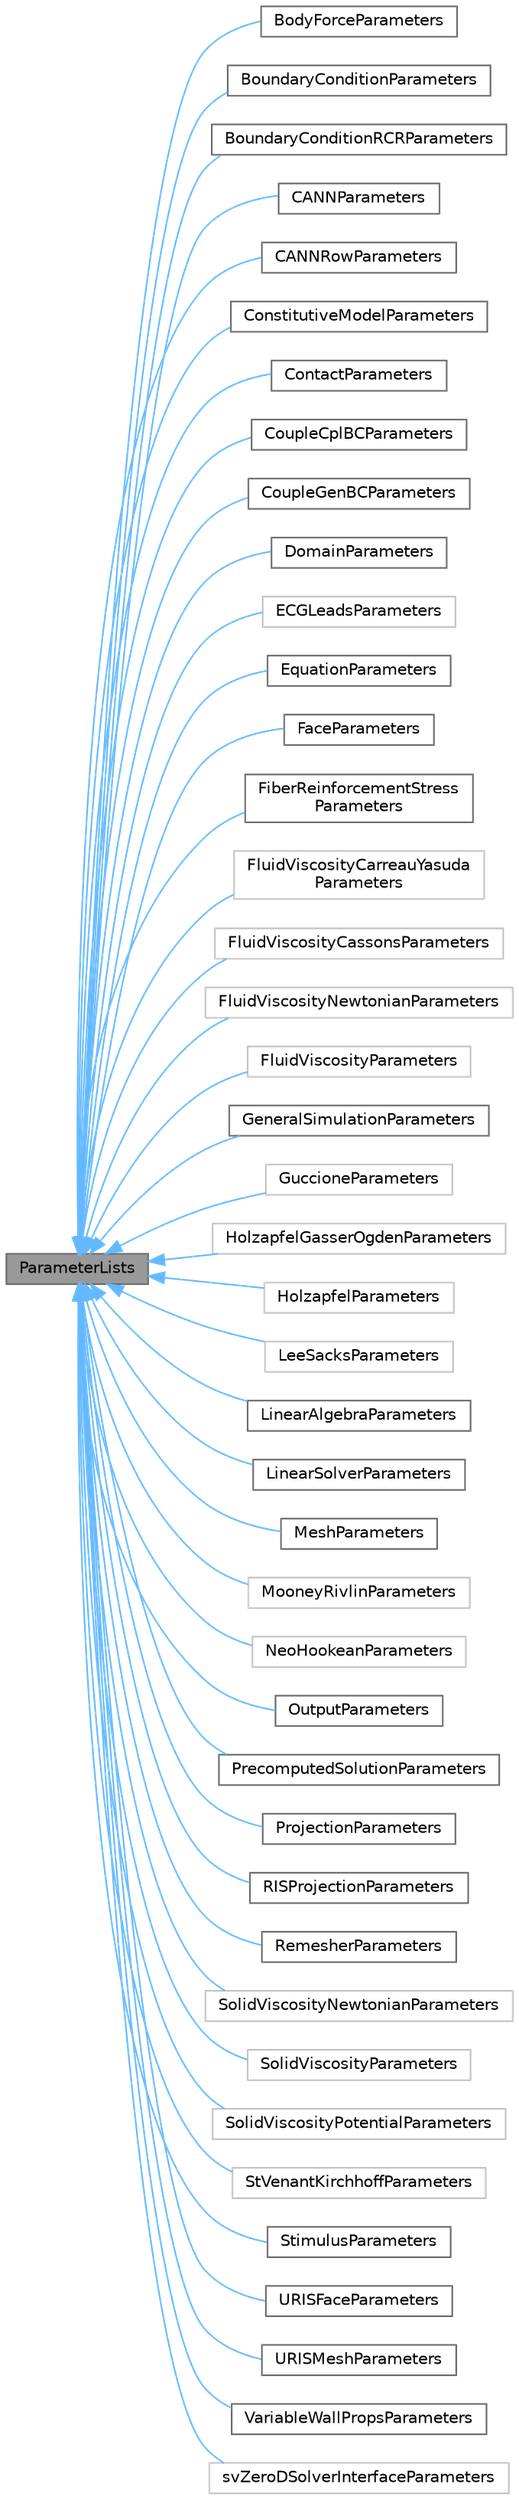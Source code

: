 digraph "ParameterLists"
{
 // LATEX_PDF_SIZE
  bgcolor="transparent";
  edge [fontname=Helvetica,fontsize=10,labelfontname=Helvetica,labelfontsize=10];
  node [fontname=Helvetica,fontsize=10,shape=box,height=0.2,width=0.4];
  rankdir="LR";
  Node1 [id="Node000001",label="ParameterLists",height=0.2,width=0.4,color="gray40", fillcolor="grey60", style="filled", fontcolor="black",tooltip="Defines parameter name and value, and stores them in maps for settng values from XML."];
  Node1 -> Node2 [id="edge1_Node000001_Node000002",dir="back",color="steelblue1",style="solid",tooltip=" "];
  Node2 [id="Node000002",label="BodyForceParameters",height=0.2,width=0.4,color="gray40", fillcolor="white", style="filled",URL="$class_body_force_parameters.html",tooltip="Body force over a mesh using the \"Add_BF\" command."];
  Node1 -> Node3 [id="edge2_Node000001_Node000003",dir="back",color="steelblue1",style="solid",tooltip=" "];
  Node3 [id="Node000003",label="BoundaryConditionParameters",height=0.2,width=0.4,color="gray40", fillcolor="white", style="filled",URL="$class_boundary_condition_parameters.html",tooltip="The BoundaryConditionParameters stores paramaters for various type of boundary conditions under the A..."];
  Node1 -> Node4 [id="edge3_Node000001_Node000004",dir="back",color="steelblue1",style="solid",tooltip=" "];
  Node4 [id="Node000004",label="BoundaryConditionRCRParameters",height=0.2,width=0.4,color="gray40", fillcolor="white", style="filled",URL="$class_boundary_condition_r_c_r_parameters.html",tooltip="RCR values for Neumann BC type."];
  Node1 -> Node5 [id="edge4_Node000001_Node000005",dir="back",color="steelblue1",style="solid",tooltip=" "];
  Node5 [id="Node000005",label="CANNParameters",height=0.2,width=0.4,color="gray40", fillcolor="white", style="filled",URL="$class_c_a_n_n_parameters.html",tooltip="The CANNParameters class stores the parameters table rows for xml element \"Constitutive_model type=CA..."];
  Node1 -> Node6 [id="edge5_Node000001_Node000006",dir="back",color="steelblue1",style="solid",tooltip=" "];
  Node6 [id="Node000006",label="CANNRowParameters",height=0.2,width=0.4,color="gray40", fillcolor="white", style="filled",URL="$class_c_a_n_n_row_parameters.html",tooltip="The CANNRowParameters class is used to store the parameters for each row of the CANN table for the xm..."];
  Node1 -> Node7 [id="edge6_Node000001_Node000007",dir="back",color="steelblue1",style="solid",tooltip=" "];
  Node7 [id="Node000007",label="ConstitutiveModelParameters",height=0.2,width=0.4,color="gray40", fillcolor="white", style="filled",URL="$class_constitutive_model_parameters.html",tooltip="The ConstitutiveModelParameters class store parameters for various constitutive models."];
  Node1 -> Node8 [id="edge7_Node000001_Node000008",dir="back",color="steelblue1",style="solid",tooltip=" "];
  Node8 [id="Node000008",label="ContactParameters",height=0.2,width=0.4,color="gray40", fillcolor="white", style="filled",URL="$class_contact_parameters.html",tooltip="The ContactParameters class stores parameters for the 'Contact'' XML element used to specify paramete..."];
  Node1 -> Node9 [id="edge8_Node000001_Node000009",dir="back",color="steelblue1",style="solid",tooltip=" "];
  Node9 [id="Node000009",label="CoupleCplBCParameters",height=0.2,width=0.4,color="gray40", fillcolor="white", style="filled",URL="$class_couple_cpl_b_c_parameters.html",tooltip="Couple to reduced-order models."];
  Node1 -> Node10 [id="edge9_Node000001_Node000010",dir="back",color="steelblue1",style="solid",tooltip=" "];
  Node10 [id="Node000010",label="CoupleGenBCParameters",height=0.2,width=0.4,color="gray40", fillcolor="white", style="filled",URL="$class_couple_gen_b_c_parameters.html",tooltip="Coupling to GenBC."];
  Node1 -> Node11 [id="edge10_Node000001_Node000011",dir="back",color="steelblue1",style="solid",tooltip=" "];
  Node11 [id="Node000011",label="DomainParameters",height=0.2,width=0.4,color="gray40", fillcolor="white", style="filled",URL="$class_domain_parameters.html",tooltip="The DomainParameters class stores parameters for the XML 'Domain' element to specify properties for s..."];
  Node1 -> Node12 [id="edge11_Node000001_Node000012",dir="back",color="steelblue1",style="solid",tooltip=" "];
  Node12 [id="Node000012",label="ECGLeadsParameters",height=0.2,width=0.4,color="grey75", fillcolor="white", style="filled",URL="$class_e_c_g_leads_parameters.html",tooltip=" "];
  Node1 -> Node13 [id="edge12_Node000001_Node000013",dir="back",color="steelblue1",style="solid",tooltip=" "];
  Node13 [id="Node000013",label="EquationParameters",height=0.2,width=0.4,color="gray40", fillcolor="white", style="filled",URL="$class_equation_parameters.html",tooltip="The EquationParameters class stores parameters for the 'Add_equation' XML element used to specify an ..."];
  Node1 -> Node14 [id="edge13_Node000001_Node000014",dir="back",color="steelblue1",style="solid",tooltip=" "];
  Node14 [id="Node000014",label="FaceParameters",height=0.2,width=0.4,color="gray40", fillcolor="white", style="filled",URL="$class_face_parameters.html",tooltip="The FaceParameters class is used to store parameters for the 'Add_face' XML element."];
  Node1 -> Node15 [id="edge14_Node000001_Node000015",dir="back",color="steelblue1",style="solid",tooltip=" "];
  Node15 [id="Node000015",label="FiberReinforcementStress\lParameters",height=0.2,width=0.4,color="gray40", fillcolor="white", style="filled",URL="$class_fiber_reinforcement_stress_parameters.html",tooltip="The FiberReinforcementStressParameters class stores fiber reinforcement stress parameters for the 'Fi..."];
  Node1 -> Node16 [id="edge15_Node000001_Node000016",dir="back",color="steelblue1",style="solid",tooltip=" "];
  Node16 [id="Node000016",label="FluidViscosityCarreauYasuda\lParameters",height=0.2,width=0.4,color="grey75", fillcolor="white", style="filled",URL="$class_fluid_viscosity_carreau_yasuda_parameters.html",tooltip=" "];
  Node1 -> Node17 [id="edge16_Node000001_Node000017",dir="back",color="steelblue1",style="solid",tooltip=" "];
  Node17 [id="Node000017",label="FluidViscosityCassonsParameters",height=0.2,width=0.4,color="grey75", fillcolor="white", style="filled",URL="$class_fluid_viscosity_cassons_parameters.html",tooltip=" "];
  Node1 -> Node18 [id="edge17_Node000001_Node000018",dir="back",color="steelblue1",style="solid",tooltip=" "];
  Node18 [id="Node000018",label="FluidViscosityNewtonianParameters",height=0.2,width=0.4,color="grey75", fillcolor="white", style="filled",URL="$class_fluid_viscosity_newtonian_parameters.html",tooltip=" "];
  Node1 -> Node19 [id="edge18_Node000001_Node000019",dir="back",color="steelblue1",style="solid",tooltip=" "];
  Node19 [id="Node000019",label="FluidViscosityParameters",height=0.2,width=0.4,color="grey75", fillcolor="white", style="filled",URL="$class_fluid_viscosity_parameters.html",tooltip=" "];
  Node1 -> Node20 [id="edge19_Node000001_Node000020",dir="back",color="steelblue1",style="solid",tooltip=" "];
  Node20 [id="Node000020",label="GeneralSimulationParameters",height=0.2,width=0.4,color="gray40", fillcolor="white", style="filled",URL="$class_general_simulation_parameters.html",tooltip="The GeneralSimulationParameters class stores paramaters for the 'GeneralSimulationParameters' XML ele..."];
  Node1 -> Node21 [id="edge20_Node000001_Node000021",dir="back",color="steelblue1",style="solid",tooltip=" "];
  Node21 [id="Node000021",label="GuccioneParameters",height=0.2,width=0.4,color="grey75", fillcolor="white", style="filled",URL="$class_guccione_parameters.html",tooltip=" "];
  Node1 -> Node22 [id="edge21_Node000001_Node000022",dir="back",color="steelblue1",style="solid",tooltip=" "];
  Node22 [id="Node000022",label="HolzapfelGasserOgdenParameters",height=0.2,width=0.4,color="grey75", fillcolor="white", style="filled",URL="$class_holzapfel_gasser_ogden_parameters.html",tooltip=" "];
  Node1 -> Node23 [id="edge22_Node000001_Node000023",dir="back",color="steelblue1",style="solid",tooltip=" "];
  Node23 [id="Node000023",label="HolzapfelParameters",height=0.2,width=0.4,color="grey75", fillcolor="white", style="filled",URL="$class_holzapfel_parameters.html",tooltip=" "];
  Node1 -> Node24 [id="edge23_Node000001_Node000024",dir="back",color="steelblue1",style="solid",tooltip=" "];
  Node24 [id="Node000024",label="LeeSacksParameters",height=0.2,width=0.4,color="grey75", fillcolor="white", style="filled",URL="$class_lee_sacks_parameters.html",tooltip=" "];
  Node1 -> Node25 [id="edge24_Node000001_Node000025",dir="back",color="steelblue1",style="solid",tooltip=" "];
  Node25 [id="Node000025",label="LinearAlgebraParameters",height=0.2,width=0.4,color="gray40", fillcolor="white", style="filled",URL="$class_linear_algebra_parameters.html",tooltip="The LinearAlgebraParameters class stores parameters for the 'Linear_algebra' XML element."];
  Node1 -> Node26 [id="edge25_Node000001_Node000026",dir="back",color="steelblue1",style="solid",tooltip=" "];
  Node26 [id="Node000026",label="LinearSolverParameters",height=0.2,width=0.4,color="gray40", fillcolor="white", style="filled",URL="$class_linear_solver_parameters.html",tooltip="The LinearSolverParameters class stores parameters for the 'LS' XML element."];
  Node1 -> Node27 [id="edge26_Node000001_Node000027",dir="back",color="steelblue1",style="solid",tooltip=" "];
  Node27 [id="Node000027",label="MeshParameters",height=0.2,width=0.4,color="gray40", fillcolor="white", style="filled",URL="$class_mesh_parameters.html",tooltip="The MeshParameters class is used to store paramaters for the 'Add_mesh' XML element."];
  Node1 -> Node28 [id="edge27_Node000001_Node000028",dir="back",color="steelblue1",style="solid",tooltip=" "];
  Node28 [id="Node000028",label="MooneyRivlinParameters",height=0.2,width=0.4,color="grey75", fillcolor="white", style="filled",URL="$class_mooney_rivlin_parameters.html",tooltip=" "];
  Node1 -> Node29 [id="edge28_Node000001_Node000029",dir="back",color="steelblue1",style="solid",tooltip=" "];
  Node29 [id="Node000029",label="NeoHookeanParameters",height=0.2,width=0.4,color="grey75", fillcolor="white", style="filled",URL="$class_neo_hookean_parameters.html",tooltip=" "];
  Node1 -> Node30 [id="edge29_Node000001_Node000030",dir="back",color="steelblue1",style="solid",tooltip=" "];
  Node30 [id="Node000030",label="OutputParameters",height=0.2,width=0.4,color="gray40", fillcolor="white", style="filled",URL="$class_output_parameters.html",tooltip="The OutputParameters class stores parameters for the Output XML element under Add_equation."];
  Node1 -> Node31 [id="edge30_Node000001_Node000031",dir="back",color="steelblue1",style="solid",tooltip=" "];
  Node31 [id="Node000031",label="PrecomputedSolutionParameters",height=0.2,width=0.4,color="gray40", fillcolor="white", style="filled",URL="$class_precomputed_solution_parameters.html",tooltip="The PrecomputedSolutionParameters class stores parameters for the 'Precomputed_solution' XML element ..."];
  Node1 -> Node32 [id="edge31_Node000001_Node000032",dir="back",color="steelblue1",style="solid",tooltip=" "];
  Node32 [id="Node000032",label="ProjectionParameters",height=0.2,width=0.4,color="gray40", fillcolor="white", style="filled",URL="$class_projection_parameters.html",tooltip="The ProjectionParameters class stores parameters for the 'Add_projection' XML element used for fluid-..."];
  Node1 -> Node33 [id="edge32_Node000001_Node000033",dir="back",color="steelblue1",style="solid",tooltip=" "];
  Node33 [id="Node000033",label="RISProjectionParameters",height=0.2,width=0.4,color="gray40", fillcolor="white", style="filled",URL="$class_r_i_s_projection_parameters.html",tooltip="The RISProjectionParameters class stores parameters for the 'Add_RIS_projection' XML element used for..."];
  Node1 -> Node34 [id="edge33_Node000001_Node000034",dir="back",color="steelblue1",style="solid",tooltip=" "];
  Node34 [id="Node000034",label="RemesherParameters",height=0.2,width=0.4,color="gray40", fillcolor="white", style="filled",URL="$class_remesher_parameters.html",tooltip="The RemesherParameters class stores parameters for the 'Remesher' XML element used for remeshing."];
  Node1 -> Node35 [id="edge34_Node000001_Node000035",dir="back",color="steelblue1",style="solid",tooltip=" "];
  Node35 [id="Node000035",label="SolidViscosityNewtonianParameters",height=0.2,width=0.4,color="grey75", fillcolor="white", style="filled",URL="$class_solid_viscosity_newtonian_parameters.html",tooltip=" "];
  Node1 -> Node36 [id="edge35_Node000001_Node000036",dir="back",color="steelblue1",style="solid",tooltip=" "];
  Node36 [id="Node000036",label="SolidViscosityParameters",height=0.2,width=0.4,color="grey75", fillcolor="white", style="filled",URL="$class_solid_viscosity_parameters.html",tooltip=" "];
  Node1 -> Node37 [id="edge36_Node000001_Node000037",dir="back",color="steelblue1",style="solid",tooltip=" "];
  Node37 [id="Node000037",label="SolidViscosityPotentialParameters",height=0.2,width=0.4,color="grey75", fillcolor="white", style="filled",URL="$class_solid_viscosity_potential_parameters.html",tooltip=" "];
  Node1 -> Node38 [id="edge37_Node000001_Node000038",dir="back",color="steelblue1",style="solid",tooltip=" "];
  Node38 [id="Node000038",label="StVenantKirchhoffParameters",height=0.2,width=0.4,color="grey75", fillcolor="white", style="filled",URL="$class_st_venant_kirchhoff_parameters.html",tooltip=" "];
  Node1 -> Node39 [id="edge38_Node000001_Node000039",dir="back",color="steelblue1",style="solid",tooltip=" "];
  Node39 [id="Node000039",label="StimulusParameters",height=0.2,width=0.4,color="gray40", fillcolor="white", style="filled",URL="$class_stimulus_parameters.html",tooltip="The StimulusParameters class stores parameters for 'Stimulus' XML element used to parameters for pace..."];
  Node1 -> Node40 [id="edge39_Node000001_Node000040",dir="back",color="steelblue1",style="solid",tooltip=" "];
  Node40 [id="Node000040",label="URISFaceParameters",height=0.2,width=0.4,color="gray40", fillcolor="white", style="filled",URL="$class_u_r_i_s_face_parameters.html",tooltip="The URISFaceParameters class is used to store parameters for the 'Add_URIS_face' XML element."];
  Node1 -> Node41 [id="edge40_Node000001_Node000041",dir="back",color="steelblue1",style="solid",tooltip=" "];
  Node41 [id="Node000041",label="URISMeshParameters",height=0.2,width=0.4,color="gray40", fillcolor="white", style="filled",URL="$class_u_r_i_s_mesh_parameters.html",tooltip="The URISMeshParameters class is used to store paramaters for the 'Add_URIS_mesh' XML element."];
  Node1 -> Node42 [id="edge41_Node000001_Node000042",dir="back",color="steelblue1",style="solid",tooltip=" "];
  Node42 [id="Node000042",label="VariableWallPropsParameters",height=0.2,width=0.4,color="gray40", fillcolor="white", style="filled",URL="$class_variable_wall_props_parameters.html",tooltip="The VariableWallPropsParameters class stores parameters for variable wall properties for the CMM equa..."];
  Node1 -> Node43 [id="edge42_Node000001_Node000043",dir="back",color="steelblue1",style="solid",tooltip=" "];
  Node43 [id="Node000043",label="svZeroDSolverInterfaceParameters",height=0.2,width=0.4,color="grey75", fillcolor="white", style="filled",URL="$classsv_zero_d_solver_interface_parameters.html",tooltip=" "];
}
